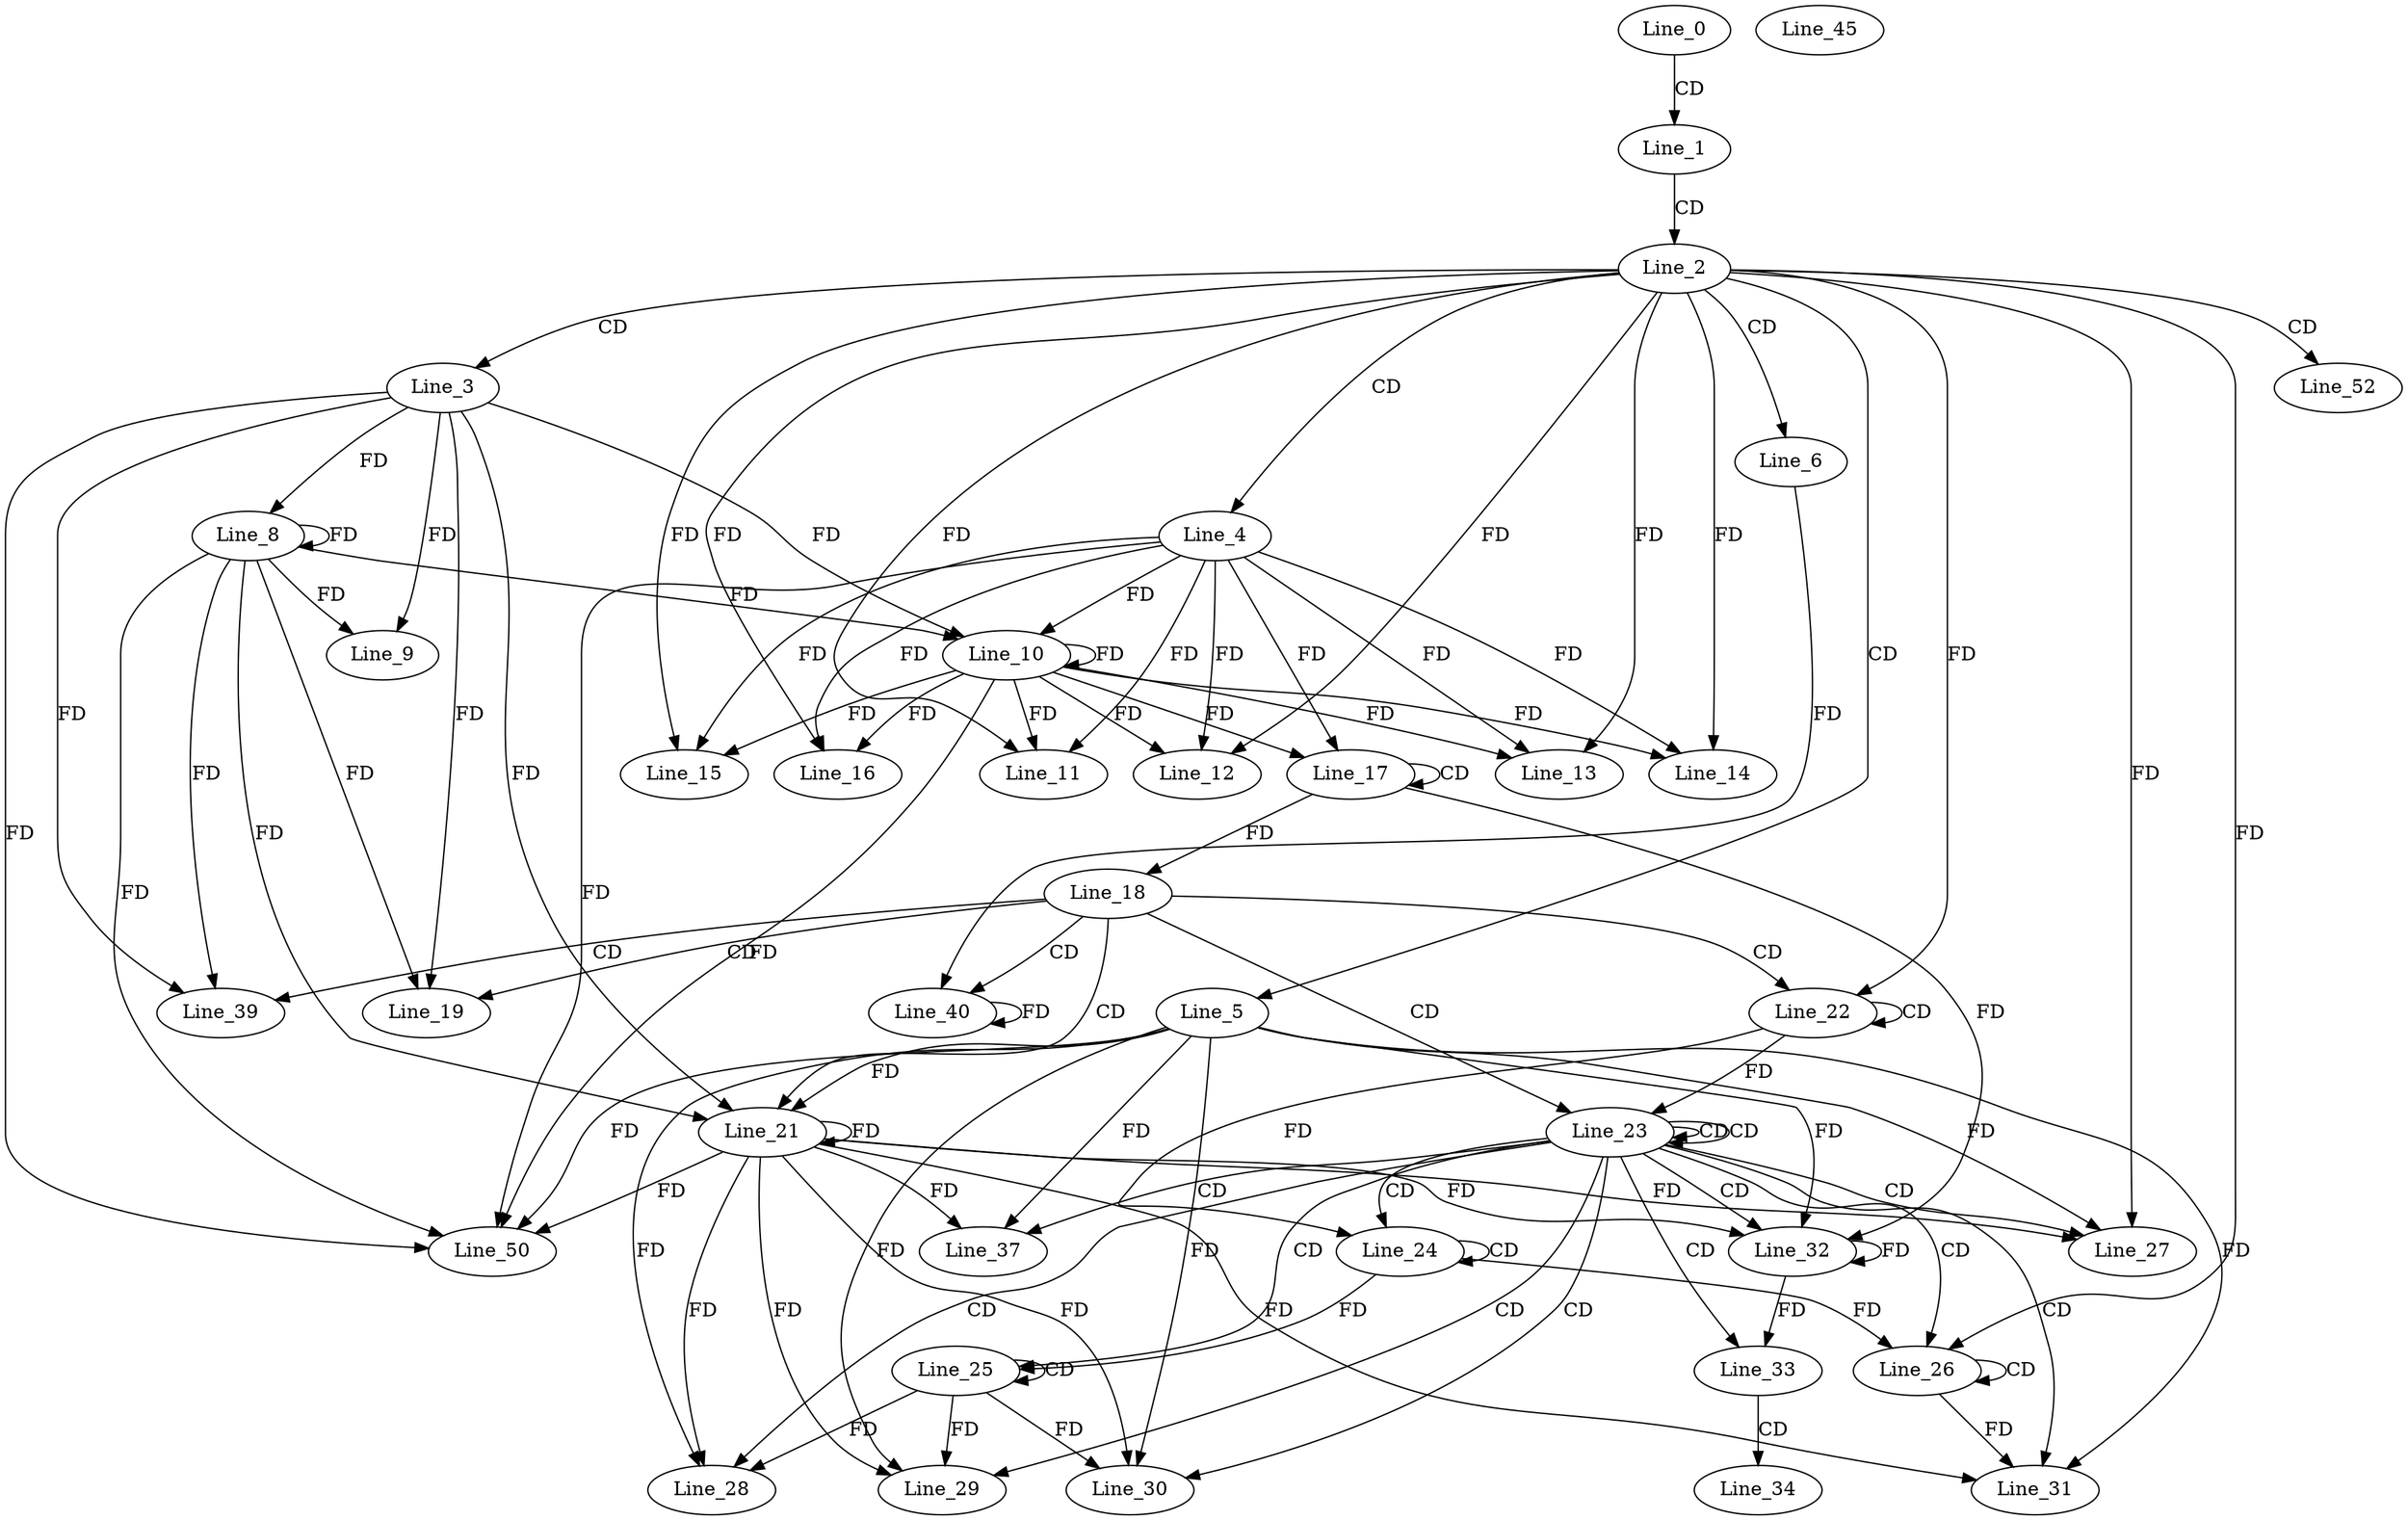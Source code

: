 digraph G {
  Line_0;
  Line_1;
  Line_2;
  Line_3;
  Line_4;
  Line_5;
  Line_6;
  Line_8;
  Line_8;
  Line_9;
  Line_10;
  Line_10;
  Line_11;
  Line_11;
  Line_12;
  Line_12;
  Line_13;
  Line_14;
  Line_14;
  Line_15;
  Line_16;
  Line_17;
  Line_17;
  Line_18;
  Line_19;
  Line_21;
  Line_21;
  Line_22;
  Line_22;
  Line_22;
  Line_23;
  Line_23;
  Line_24;
  Line_24;
  Line_25;
  Line_25;
  Line_26;
  Line_26;
  Line_26;
  Line_27;
  Line_27;
  Line_28;
  Line_28;
  Line_29;
  Line_29;
  Line_30;
  Line_30;
  Line_31;
  Line_32;
  Line_32;
  Line_33;
  Line_34;
  Line_37;
  Line_39;
  Line_40;
  Line_45;
  Line_50;
  Line_52;
  Line_0 -> Line_1 [ label="CD" ];
  Line_1 -> Line_2 [ label="CD" ];
  Line_2 -> Line_3 [ label="CD" ];
  Line_2 -> Line_4 [ label="CD" ];
  Line_2 -> Line_5 [ label="CD" ];
  Line_2 -> Line_6 [ label="CD" ];
  Line_3 -> Line_8 [ label="FD" ];
  Line_8 -> Line_8 [ label="FD" ];
  Line_3 -> Line_9 [ label="FD" ];
  Line_8 -> Line_9 [ label="FD" ];
  Line_4 -> Line_10 [ label="FD" ];
  Line_10 -> Line_10 [ label="FD" ];
  Line_3 -> Line_10 [ label="FD" ];
  Line_8 -> Line_10 [ label="FD" ];
  Line_4 -> Line_11 [ label="FD" ];
  Line_10 -> Line_11 [ label="FD" ];
  Line_2 -> Line_11 [ label="FD" ];
  Line_4 -> Line_12 [ label="FD" ];
  Line_10 -> Line_12 [ label="FD" ];
  Line_2 -> Line_12 [ label="FD" ];
  Line_4 -> Line_13 [ label="FD" ];
  Line_10 -> Line_13 [ label="FD" ];
  Line_2 -> Line_13 [ label="FD" ];
  Line_4 -> Line_14 [ label="FD" ];
  Line_10 -> Line_14 [ label="FD" ];
  Line_2 -> Line_14 [ label="FD" ];
  Line_4 -> Line_15 [ label="FD" ];
  Line_10 -> Line_15 [ label="FD" ];
  Line_2 -> Line_15 [ label="FD" ];
  Line_4 -> Line_16 [ label="FD" ];
  Line_10 -> Line_16 [ label="FD" ];
  Line_2 -> Line_16 [ label="FD" ];
  Line_17 -> Line_17 [ label="CD" ];
  Line_4 -> Line_17 [ label="FD" ];
  Line_10 -> Line_17 [ label="FD" ];
  Line_17 -> Line_18 [ label="FD" ];
  Line_18 -> Line_19 [ label="CD" ];
  Line_3 -> Line_19 [ label="FD" ];
  Line_8 -> Line_19 [ label="FD" ];
  Line_18 -> Line_21 [ label="CD" ];
  Line_5 -> Line_21 [ label="FD" ];
  Line_21 -> Line_21 [ label="FD" ];
  Line_3 -> Line_21 [ label="FD" ];
  Line_8 -> Line_21 [ label="FD" ];
  Line_18 -> Line_22 [ label="CD" ];
  Line_22 -> Line_22 [ label="CD" ];
  Line_2 -> Line_22 [ label="FD" ];
  Line_18 -> Line_23 [ label="CD" ];
  Line_23 -> Line_23 [ label="CD" ];
  Line_23 -> Line_23 [ label="CD" ];
  Line_22 -> Line_23 [ label="FD" ];
  Line_23 -> Line_24 [ label="CD" ];
  Line_24 -> Line_24 [ label="CD" ];
  Line_22 -> Line_24 [ label="FD" ];
  Line_23 -> Line_25 [ label="CD" ];
  Line_25 -> Line_25 [ label="CD" ];
  Line_24 -> Line_25 [ label="FD" ];
  Line_23 -> Line_26 [ label="CD" ];
  Line_26 -> Line_26 [ label="CD" ];
  Line_24 -> Line_26 [ label="FD" ];
  Line_2 -> Line_26 [ label="FD" ];
  Line_23 -> Line_27 [ label="CD" ];
  Line_5 -> Line_27 [ label="FD" ];
  Line_21 -> Line_27 [ label="FD" ];
  Line_2 -> Line_27 [ label="FD" ];
  Line_23 -> Line_28 [ label="CD" ];
  Line_5 -> Line_28 [ label="FD" ];
  Line_21 -> Line_28 [ label="FD" ];
  Line_25 -> Line_28 [ label="FD" ];
  Line_23 -> Line_29 [ label="CD" ];
  Line_5 -> Line_29 [ label="FD" ];
  Line_21 -> Line_29 [ label="FD" ];
  Line_25 -> Line_29 [ label="FD" ];
  Line_23 -> Line_30 [ label="CD" ];
  Line_5 -> Line_30 [ label="FD" ];
  Line_21 -> Line_30 [ label="FD" ];
  Line_25 -> Line_30 [ label="FD" ];
  Line_23 -> Line_31 [ label="CD" ];
  Line_5 -> Line_31 [ label="FD" ];
  Line_21 -> Line_31 [ label="FD" ];
  Line_26 -> Line_31 [ label="FD" ];
  Line_23 -> Line_32 [ label="CD" ];
  Line_32 -> Line_32 [ label="FD" ];
  Line_17 -> Line_32 [ label="FD" ];
  Line_5 -> Line_32 [ label="FD" ];
  Line_21 -> Line_32 [ label="FD" ];
  Line_23 -> Line_33 [ label="CD" ];
  Line_32 -> Line_33 [ label="FD" ];
  Line_33 -> Line_34 [ label="CD" ];
  Line_23 -> Line_37 [ label="CD" ];
  Line_5 -> Line_37 [ label="FD" ];
  Line_21 -> Line_37 [ label="FD" ];
  Line_18 -> Line_39 [ label="CD" ];
  Line_3 -> Line_39 [ label="FD" ];
  Line_8 -> Line_39 [ label="FD" ];
  Line_18 -> Line_40 [ label="CD" ];
  Line_6 -> Line_40 [ label="FD" ];
  Line_40 -> Line_40 [ label="FD" ];
  Line_3 -> Line_50 [ label="FD" ];
  Line_8 -> Line_50 [ label="FD" ];
  Line_5 -> Line_50 [ label="FD" ];
  Line_21 -> Line_50 [ label="FD" ];
  Line_4 -> Line_50 [ label="FD" ];
  Line_10 -> Line_50 [ label="FD" ];
  Line_2 -> Line_52 [ label="CD" ];
}
